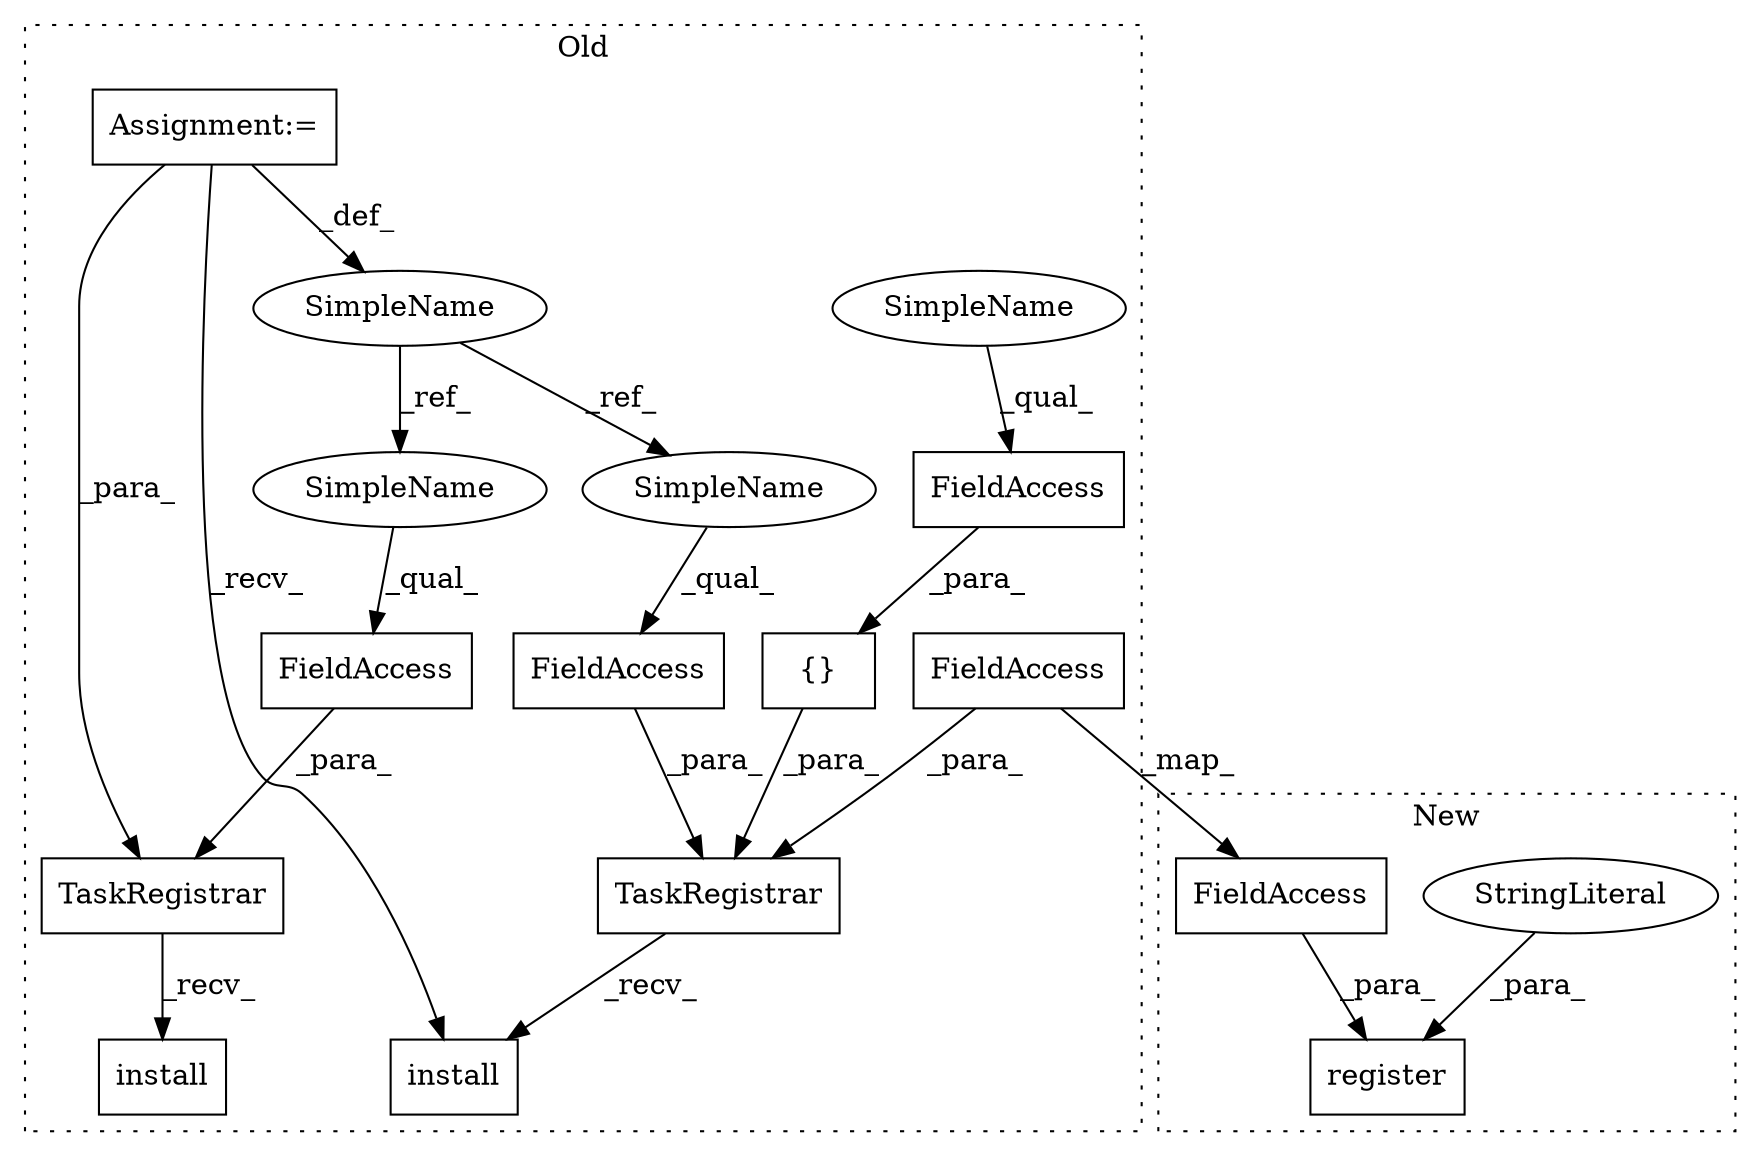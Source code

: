 digraph G {
subgraph cluster0 {
1 [label="TaskRegistrar" a="32" s="1740,1824" l="14,1" shape="box"];
3 [label="{}" a="4" s="1806,1823" l="1,1" shape="box"];
4 [label="install" a="32" s="1826" l="9" shape="box"];
5 [label="FieldAccess" a="22" s="1772" l="24" shape="box"];
6 [label="SimpleName" a="42" s="1142" l="13" shape="ellipse"];
7 [label="FieldAccess" a="22" s="1489" l="23" shape="box"];
8 [label="TaskRegistrar" a="32" s="1458,1512" l="14,1" shape="box"];
9 [label="install" a="32" s="1514" l="9" shape="box"];
10 [label="FieldAccess" a="22" s="1807" l="16" shape="box"];
11 [label="FieldAccess" a="22" s="1754" l="17" shape="box"];
14 [label="Assignment:=" a="7" s="1142" l="13" shape="box"];
15 [label="SimpleName" a="42" s="1807" l="4" shape="ellipse"];
16 [label="SimpleName" a="42" s="1772" l="13" shape="ellipse"];
17 [label="SimpleName" a="42" s="1489" l="13" shape="ellipse"];
label = "Old";
style="dotted";
}
subgraph cluster1 {
2 [label="register" a="32" s="1394,1423" l="9,1" shape="box"];
12 [label="FieldAccess" a="22" s="1403" l="17" shape="box"];
13 [label="StringLiteral" a="45" s="1421" l="2" shape="ellipse"];
label = "New";
style="dotted";
}
1 -> 4 [label="_recv_"];
3 -> 1 [label="_para_"];
5 -> 1 [label="_para_"];
6 -> 16 [label="_ref_"];
6 -> 17 [label="_ref_"];
7 -> 8 [label="_para_"];
8 -> 9 [label="_recv_"];
10 -> 3 [label="_para_"];
11 -> 1 [label="_para_"];
11 -> 12 [label="_map_"];
12 -> 2 [label="_para_"];
13 -> 2 [label="_para_"];
14 -> 8 [label="_para_"];
14 -> 4 [label="_recv_"];
14 -> 6 [label="_def_"];
15 -> 10 [label="_qual_"];
16 -> 5 [label="_qual_"];
17 -> 7 [label="_qual_"];
}